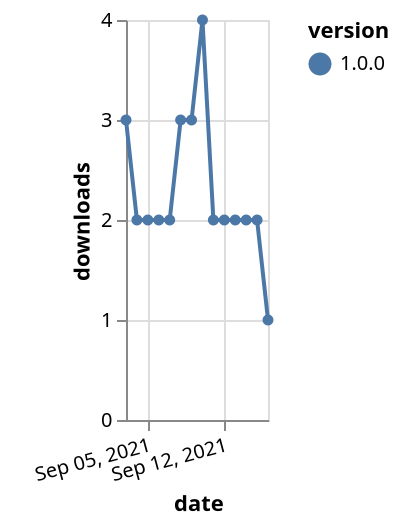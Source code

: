 {"$schema": "https://vega.github.io/schema/vega-lite/v5.json", "description": "A simple bar chart with embedded data.", "data": {"values": [{"date": "2021-09-03", "total": 229, "delta": 3, "version": "1.0.0"}, {"date": "2021-09-04", "total": 231, "delta": 2, "version": "1.0.0"}, {"date": "2021-09-05", "total": 233, "delta": 2, "version": "1.0.0"}, {"date": "2021-09-06", "total": 235, "delta": 2, "version": "1.0.0"}, {"date": "2021-09-07", "total": 237, "delta": 2, "version": "1.0.0"}, {"date": "2021-09-08", "total": 240, "delta": 3, "version": "1.0.0"}, {"date": "2021-09-09", "total": 243, "delta": 3, "version": "1.0.0"}, {"date": "2021-09-10", "total": 247, "delta": 4, "version": "1.0.0"}, {"date": "2021-09-11", "total": 249, "delta": 2, "version": "1.0.0"}, {"date": "2021-09-12", "total": 251, "delta": 2, "version": "1.0.0"}, {"date": "2021-09-13", "total": 253, "delta": 2, "version": "1.0.0"}, {"date": "2021-09-14", "total": 255, "delta": 2, "version": "1.0.0"}, {"date": "2021-09-15", "total": 257, "delta": 2, "version": "1.0.0"}, {"date": "2021-09-16", "total": 258, "delta": 1, "version": "1.0.0"}]}, "width": "container", "mark": {"type": "line", "point": {"filled": true}}, "encoding": {"x": {"field": "date", "type": "temporal", "timeUnit": "yearmonthdate", "title": "date", "axis": {"labelAngle": -15}}, "y": {"field": "delta", "type": "quantitative", "title": "downloads"}, "color": {"field": "version", "type": "nominal"}, "tooltip": {"field": "delta"}}}